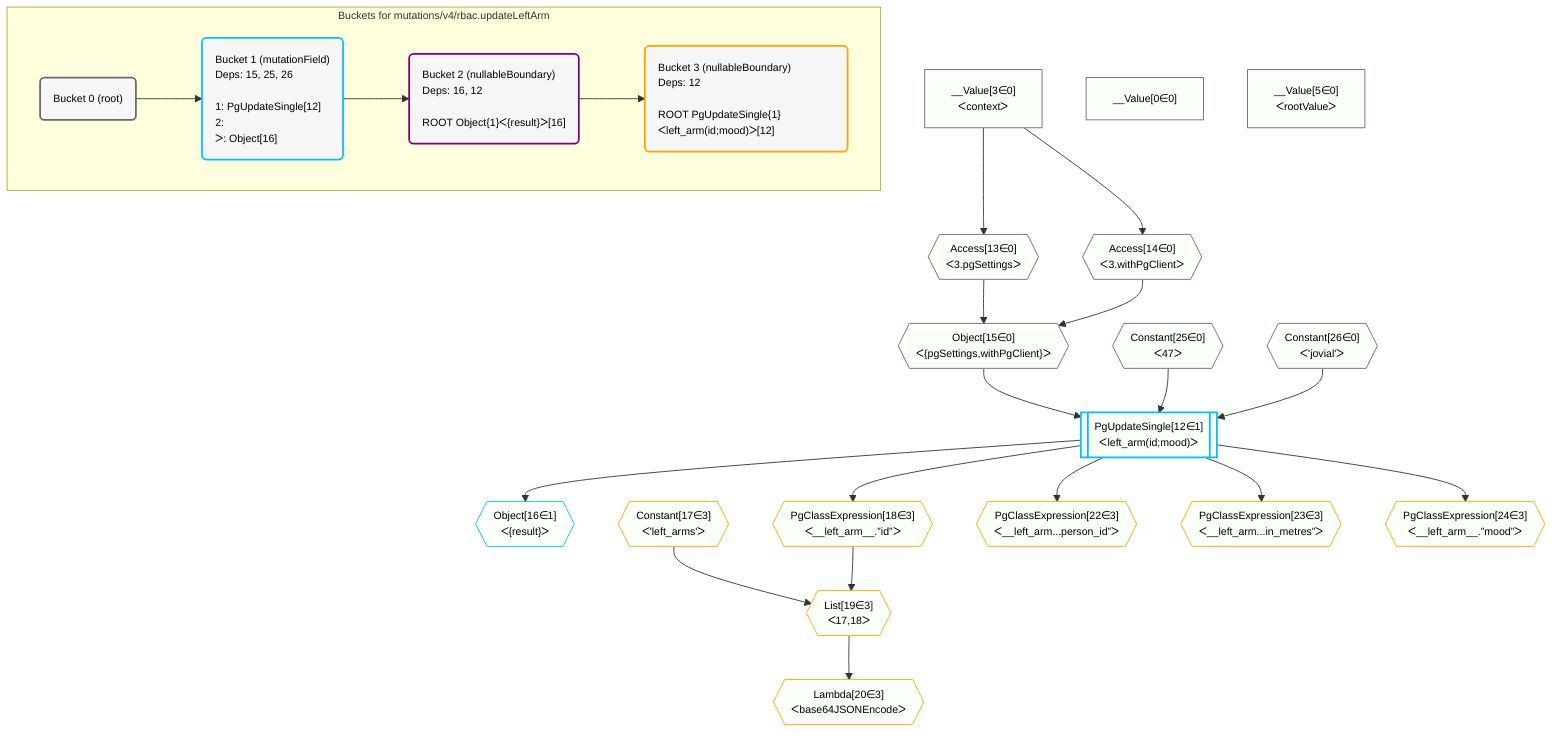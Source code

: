 %%{init: {'themeVariables': { 'fontSize': '12px'}}}%%
graph TD
    classDef path fill:#eee,stroke:#000,color:#000
    classDef plan fill:#fff,stroke-width:1px,color:#000
    classDef itemplan fill:#fff,stroke-width:2px,color:#000
    classDef unbatchedplan fill:#dff,stroke-width:1px,color:#000
    classDef sideeffectplan fill:#fcc,stroke-width:2px,color:#000
    classDef bucket fill:#f6f6f6,color:#000,stroke-width:2px,text-align:left


    %% plan dependencies
    Object15{{"Object[15∈0]<br />ᐸ{pgSettings,withPgClient}ᐳ"}}:::plan
    Access13{{"Access[13∈0]<br />ᐸ3.pgSettingsᐳ"}}:::plan
    Access14{{"Access[14∈0]<br />ᐸ3.withPgClientᐳ"}}:::plan
    Access13 & Access14 --> Object15
    __Value3["__Value[3∈0]<br />ᐸcontextᐳ"]:::plan
    __Value3 --> Access13
    __Value3 --> Access14
    __Value0["__Value[0∈0]"]:::plan
    __Value5["__Value[5∈0]<br />ᐸrootValueᐳ"]:::plan
    Constant25{{"Constant[25∈0]<br />ᐸ47ᐳ"}}:::plan
    Constant26{{"Constant[26∈0]<br />ᐸ'jovial'ᐳ"}}:::plan
    PgUpdateSingle12[["PgUpdateSingle[12∈1]<br />ᐸleft_arm(id;mood)ᐳ"]]:::sideeffectplan
    Object15 & Constant25 & Constant26 --> PgUpdateSingle12
    Object16{{"Object[16∈1]<br />ᐸ{result}ᐳ"}}:::plan
    PgUpdateSingle12 --> Object16
    List19{{"List[19∈3]<br />ᐸ17,18ᐳ"}}:::plan
    Constant17{{"Constant[17∈3]<br />ᐸ'left_arms'ᐳ"}}:::plan
    PgClassExpression18{{"PgClassExpression[18∈3]<br />ᐸ__left_arm__.”id”ᐳ"}}:::plan
    Constant17 & PgClassExpression18 --> List19
    PgUpdateSingle12 --> PgClassExpression18
    Lambda20{{"Lambda[20∈3]<br />ᐸbase64JSONEncodeᐳ"}}:::plan
    List19 --> Lambda20
    PgClassExpression22{{"PgClassExpression[22∈3]<br />ᐸ__left_arm...person_id”ᐳ"}}:::plan
    PgUpdateSingle12 --> PgClassExpression22
    PgClassExpression23{{"PgClassExpression[23∈3]<br />ᐸ__left_arm...in_metres”ᐳ"}}:::plan
    PgUpdateSingle12 --> PgClassExpression23
    PgClassExpression24{{"PgClassExpression[24∈3]<br />ᐸ__left_arm__.”mood”ᐳ"}}:::plan
    PgUpdateSingle12 --> PgClassExpression24

    %% define steps

    subgraph "Buckets for mutations/v4/rbac.updateLeftArm"
    Bucket0("Bucket 0 (root)"):::bucket
    classDef bucket0 stroke:#696969
    class Bucket0,__Value0,__Value3,__Value5,Access13,Access14,Object15,Constant25,Constant26 bucket0
    Bucket1("Bucket 1 (mutationField)<br />Deps: 15, 25, 26<br /><br />1: PgUpdateSingle[12]<br />2: <br />ᐳ: Object[16]"):::bucket
    classDef bucket1 stroke:#00bfff
    class Bucket1,PgUpdateSingle12,Object16 bucket1
    Bucket2("Bucket 2 (nullableBoundary)<br />Deps: 16, 12<br /><br />ROOT Object{1}ᐸ{result}ᐳ[16]"):::bucket
    classDef bucket2 stroke:#7f007f
    class Bucket2 bucket2
    Bucket3("Bucket 3 (nullableBoundary)<br />Deps: 12<br /><br />ROOT PgUpdateSingle{1}ᐸleft_arm(id;mood)ᐳ[12]"):::bucket
    classDef bucket3 stroke:#ffa500
    class Bucket3,Constant17,PgClassExpression18,List19,Lambda20,PgClassExpression22,PgClassExpression23,PgClassExpression24 bucket3
    Bucket0 --> Bucket1
    Bucket1 --> Bucket2
    Bucket2 --> Bucket3
    classDef unary fill:#fafffa,borderWidth:8px
    class Object15,Access13,Access14,__Value0,__Value3,__Value5,Constant25,Constant26,PgUpdateSingle12,Object16,List19,PgClassExpression18,Lambda20,PgClassExpression22,PgClassExpression23,PgClassExpression24,Constant17 unary
    end
